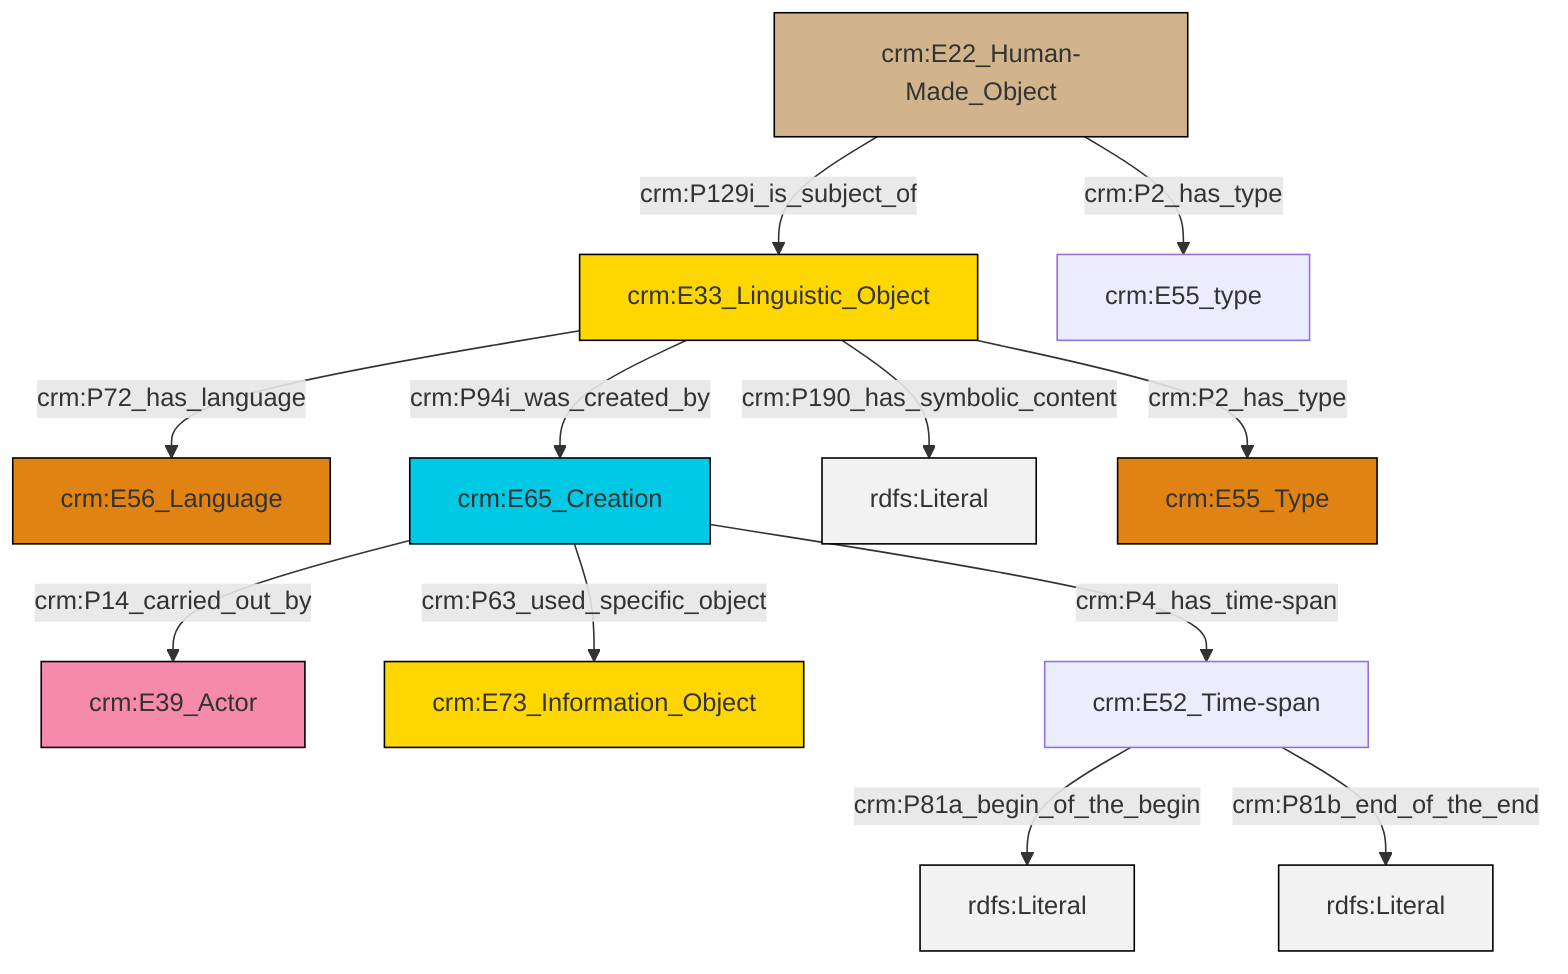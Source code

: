 graph TD
classDef Literal fill:#f2f2f2,stroke:#000000;
classDef CRM_Entity fill:#FFFFFF,stroke:#000000;
classDef Temporal_Entity fill:#00C9E6, stroke:#000000;
classDef Type fill:#E18312, stroke:#000000;
classDef Time-Span fill:#2C9C91, stroke:#000000;
classDef Appellation fill:#FFEB7F, stroke:#000000;
classDef Place fill:#008836, stroke:#000000;
classDef Persistent_Item fill:#B266B2, stroke:#000000;
classDef Conceptual_Object fill:#FFD700, stroke:#000000;
classDef Physical_Thing fill:#D2B48C, stroke:#000000;
classDef Actor fill:#f58aad, stroke:#000000;
classDef PC_Classes fill:#4ce600, stroke:#000000;
classDef Multi fill:#cccccc,stroke:#000000;

0["crm:E33_Linguistic_Object"]:::Conceptual_Object -->|crm:P72_has_language| 2["crm:E56_Language"]:::Type
0["crm:E33_Linguistic_Object"]:::Conceptual_Object -->|crm:P94i_was_created_by| 5["crm:E65_Creation"]:::Temporal_Entity
0["crm:E33_Linguistic_Object"]:::Conceptual_Object -->|crm:P190_has_symbolic_content| 6[rdfs:Literal]:::Literal
7["crm:E22_Human-Made_Object"]:::Physical_Thing -->|crm:P129i_is_subject_of| 0["crm:E33_Linguistic_Object"]:::Conceptual_Object
5["crm:E65_Creation"]:::Temporal_Entity -->|crm:P4_has_time-span| 12["crm:E52_Time-span"]:::Default
7["crm:E22_Human-Made_Object"]:::Physical_Thing -->|crm:P2_has_type| 3["crm:E55_type"]:::Default
12["crm:E52_Time-span"]:::Default -->|crm:P81a_begin_of_the_begin| 15[rdfs:Literal]:::Literal
5["crm:E65_Creation"]:::Temporal_Entity -->|crm:P14_carried_out_by| 8["crm:E39_Actor"]:::Actor
0["crm:E33_Linguistic_Object"]:::Conceptual_Object -->|crm:P2_has_type| 17["crm:E55_Type"]:::Type
5["crm:E65_Creation"]:::Temporal_Entity -->|crm:P63_used_specific_object| 10["crm:E73_Information_Object"]:::Conceptual_Object
12["crm:E52_Time-span"]:::Default -->|crm:P81b_end_of_the_end| 19[rdfs:Literal]:::Literal